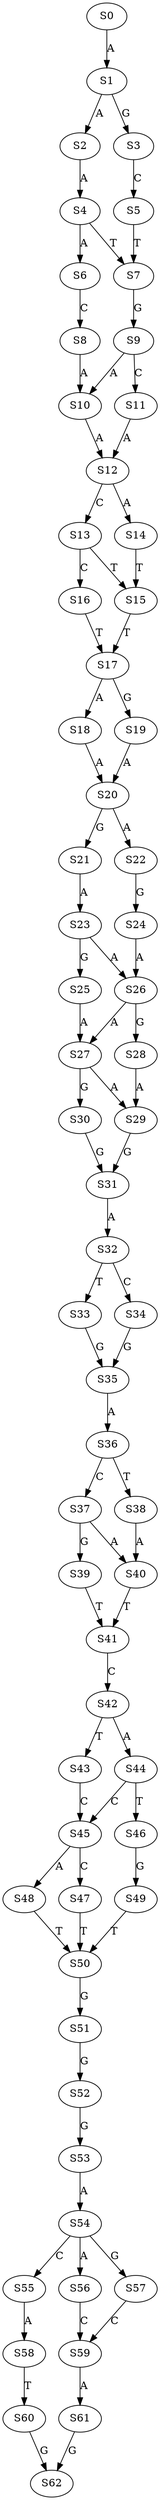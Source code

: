 strict digraph  {
	S0 -> S1 [ label = A ];
	S1 -> S2 [ label = A ];
	S1 -> S3 [ label = G ];
	S2 -> S4 [ label = A ];
	S3 -> S5 [ label = C ];
	S4 -> S6 [ label = A ];
	S4 -> S7 [ label = T ];
	S5 -> S7 [ label = T ];
	S6 -> S8 [ label = C ];
	S7 -> S9 [ label = G ];
	S8 -> S10 [ label = A ];
	S9 -> S10 [ label = A ];
	S9 -> S11 [ label = C ];
	S10 -> S12 [ label = A ];
	S11 -> S12 [ label = A ];
	S12 -> S13 [ label = C ];
	S12 -> S14 [ label = A ];
	S13 -> S15 [ label = T ];
	S13 -> S16 [ label = C ];
	S14 -> S15 [ label = T ];
	S15 -> S17 [ label = T ];
	S16 -> S17 [ label = T ];
	S17 -> S18 [ label = A ];
	S17 -> S19 [ label = G ];
	S18 -> S20 [ label = A ];
	S19 -> S20 [ label = A ];
	S20 -> S21 [ label = G ];
	S20 -> S22 [ label = A ];
	S21 -> S23 [ label = A ];
	S22 -> S24 [ label = G ];
	S23 -> S25 [ label = G ];
	S23 -> S26 [ label = A ];
	S24 -> S26 [ label = A ];
	S25 -> S27 [ label = A ];
	S26 -> S28 [ label = G ];
	S26 -> S27 [ label = A ];
	S27 -> S29 [ label = A ];
	S27 -> S30 [ label = G ];
	S28 -> S29 [ label = A ];
	S29 -> S31 [ label = G ];
	S30 -> S31 [ label = G ];
	S31 -> S32 [ label = A ];
	S32 -> S33 [ label = T ];
	S32 -> S34 [ label = C ];
	S33 -> S35 [ label = G ];
	S34 -> S35 [ label = G ];
	S35 -> S36 [ label = A ];
	S36 -> S37 [ label = C ];
	S36 -> S38 [ label = T ];
	S37 -> S39 [ label = G ];
	S37 -> S40 [ label = A ];
	S38 -> S40 [ label = A ];
	S39 -> S41 [ label = T ];
	S40 -> S41 [ label = T ];
	S41 -> S42 [ label = C ];
	S42 -> S43 [ label = T ];
	S42 -> S44 [ label = A ];
	S43 -> S45 [ label = C ];
	S44 -> S46 [ label = T ];
	S44 -> S45 [ label = C ];
	S45 -> S47 [ label = C ];
	S45 -> S48 [ label = A ];
	S46 -> S49 [ label = G ];
	S47 -> S50 [ label = T ];
	S48 -> S50 [ label = T ];
	S49 -> S50 [ label = T ];
	S50 -> S51 [ label = G ];
	S51 -> S52 [ label = G ];
	S52 -> S53 [ label = G ];
	S53 -> S54 [ label = A ];
	S54 -> S55 [ label = C ];
	S54 -> S56 [ label = A ];
	S54 -> S57 [ label = G ];
	S55 -> S58 [ label = A ];
	S56 -> S59 [ label = C ];
	S57 -> S59 [ label = C ];
	S58 -> S60 [ label = T ];
	S59 -> S61 [ label = A ];
	S60 -> S62 [ label = G ];
	S61 -> S62 [ label = G ];
}
